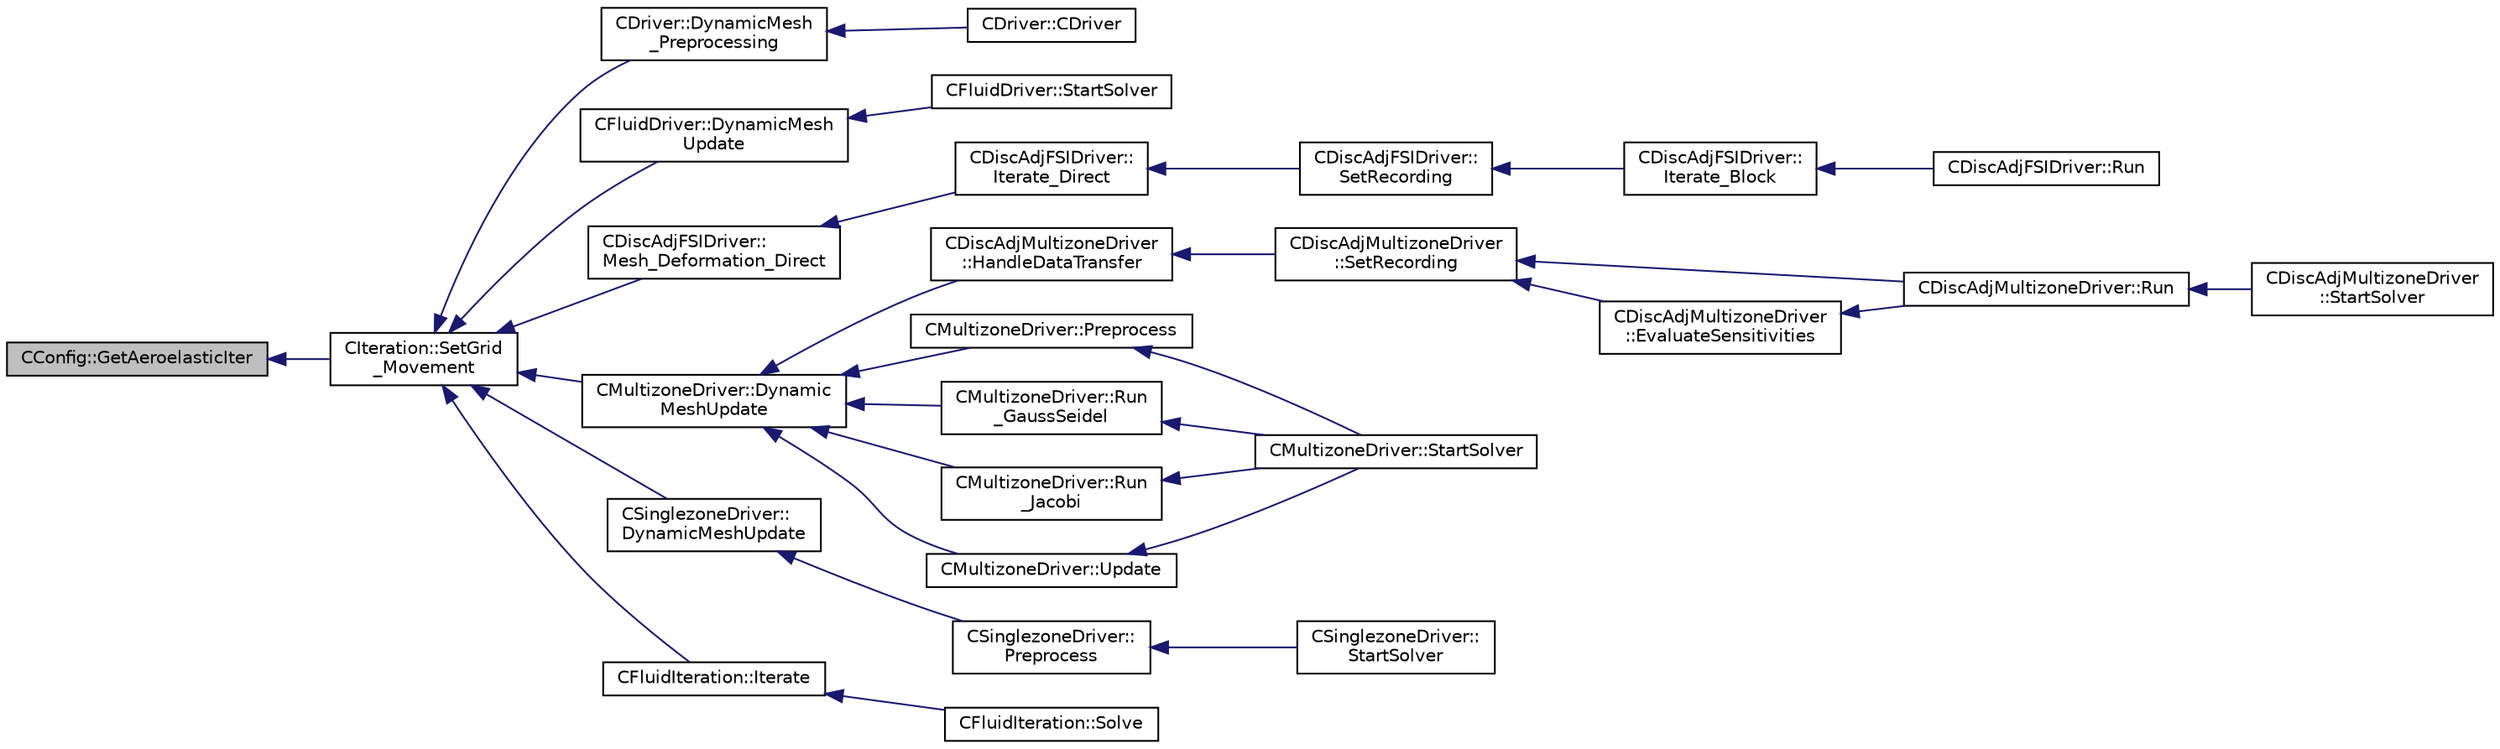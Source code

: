 digraph "CConfig::GetAeroelasticIter"
{
  edge [fontname="Helvetica",fontsize="10",labelfontname="Helvetica",labelfontsize="10"];
  node [fontname="Helvetica",fontsize="10",shape=record];
  rankdir="LR";
  Node896 [label="CConfig::GetAeroelasticIter",height=0.2,width=0.4,color="black", fillcolor="grey75", style="filled", fontcolor="black"];
  Node896 -> Node897 [dir="back",color="midnightblue",fontsize="10",style="solid",fontname="Helvetica"];
  Node897 [label="CIteration::SetGrid\l_Movement",height=0.2,width=0.4,color="black", fillcolor="white", style="filled",URL="$class_c_iteration.html#a7b36785762f6b0c214569b185b858b6c",tooltip="Updates the positions and grid velocities for dynamic meshes between physical time steps..."];
  Node897 -> Node898 [dir="back",color="midnightblue",fontsize="10",style="solid",fontname="Helvetica"];
  Node898 [label="CDriver::DynamicMesh\l_Preprocessing",height=0.2,width=0.4,color="black", fillcolor="white", style="filled",URL="$class_c_driver.html#af585d91d9c08dbddcc2b3e67dd5f5af9",tooltip="GridMovement_Preprocessing. "];
  Node898 -> Node899 [dir="back",color="midnightblue",fontsize="10",style="solid",fontname="Helvetica"];
  Node899 [label="CDriver::CDriver",height=0.2,width=0.4,color="black", fillcolor="white", style="filled",URL="$class_c_driver.html#a3fca4a013a6efa9bbb38fe78a86b5f3d",tooltip="Constructor of the class. "];
  Node897 -> Node900 [dir="back",color="midnightblue",fontsize="10",style="solid",fontname="Helvetica"];
  Node900 [label="CFluidDriver::DynamicMesh\lUpdate",height=0.2,width=0.4,color="black", fillcolor="white", style="filled",URL="$class_c_fluid_driver.html#a4eee67049f34a1875a42afa470e9f828",tooltip="Perform a dynamic mesh deformation, included grid velocity computation and the update of the multigri..."];
  Node900 -> Node901 [dir="back",color="midnightblue",fontsize="10",style="solid",fontname="Helvetica"];
  Node901 [label="CFluidDriver::StartSolver",height=0.2,width=0.4,color="black", fillcolor="white", style="filled",URL="$class_c_fluid_driver.html#a1c122d5a4b5f562f69a84aef2b8bd6d5",tooltip="Launch the computation for all zones and all physics. "];
  Node897 -> Node902 [dir="back",color="midnightblue",fontsize="10",style="solid",fontname="Helvetica"];
  Node902 [label="CDiscAdjFSIDriver::\lMesh_Deformation_Direct",height=0.2,width=0.4,color="black", fillcolor="white", style="filled",URL="$class_c_disc_adj_f_s_i_driver.html#ad683500d6b3773af342165b1b18f5c59",tooltip="Run a direct mesh deformation. "];
  Node902 -> Node903 [dir="back",color="midnightblue",fontsize="10",style="solid",fontname="Helvetica"];
  Node903 [label="CDiscAdjFSIDriver::\lIterate_Direct",height=0.2,width=0.4,color="black", fillcolor="white", style="filled",URL="$class_c_disc_adj_f_s_i_driver.html#acd9e7f14d860522e48ba2b6db34efd49",tooltip="Iterate the direct solver for recording. "];
  Node903 -> Node904 [dir="back",color="midnightblue",fontsize="10",style="solid",fontname="Helvetica"];
  Node904 [label="CDiscAdjFSIDriver::\lSetRecording",height=0.2,width=0.4,color="black", fillcolor="white", style="filled",URL="$class_c_disc_adj_f_s_i_driver.html#ab07394a77802e469a321ccd1b10cb988",tooltip="Set the recording for a Discrete Adjoint iteration for the FSI problem. "];
  Node904 -> Node905 [dir="back",color="midnightblue",fontsize="10",style="solid",fontname="Helvetica"];
  Node905 [label="CDiscAdjFSIDriver::\lIterate_Block",height=0.2,width=0.4,color="black", fillcolor="white", style="filled",URL="$class_c_disc_adj_f_s_i_driver.html#a84949f139fa795b7d34d6ff77e82eb5c",tooltip="Iterate a certain block for adjoint FSI - may be the whole set of variables or independent and subite..."];
  Node905 -> Node906 [dir="back",color="midnightblue",fontsize="10",style="solid",fontname="Helvetica"];
  Node906 [label="CDiscAdjFSIDriver::Run",height=0.2,width=0.4,color="black", fillcolor="white", style="filled",URL="$class_c_disc_adj_f_s_i_driver.html#a2e965d6e9c4dcfc296077cae225cab21",tooltip="Run a Discrete Adjoint iteration for the FSI problem. "];
  Node897 -> Node907 [dir="back",color="midnightblue",fontsize="10",style="solid",fontname="Helvetica"];
  Node907 [label="CMultizoneDriver::Dynamic\lMeshUpdate",height=0.2,width=0.4,color="black", fillcolor="white", style="filled",URL="$class_c_multizone_driver.html#ad28a95a48e9750237a5e2b1bf2c4aac9",tooltip="Perform a dynamic mesh deformation, included grid velocity computation and the update of the multigri..."];
  Node907 -> Node908 [dir="back",color="midnightblue",fontsize="10",style="solid",fontname="Helvetica"];
  Node908 [label="CDiscAdjMultizoneDriver\l::HandleDataTransfer",height=0.2,width=0.4,color="black", fillcolor="white", style="filled",URL="$class_c_disc_adj_multizone_driver.html#ab33de05a7a1f77dcf60014a4a35dd4f1",tooltip="Transfer data between zones and update grids when required. "];
  Node908 -> Node909 [dir="back",color="midnightblue",fontsize="10",style="solid",fontname="Helvetica"];
  Node909 [label="CDiscAdjMultizoneDriver\l::SetRecording",height=0.2,width=0.4,color="black", fillcolor="white", style="filled",URL="$class_c_disc_adj_multizone_driver.html#a441f8669a04147aacab7df463e1dd021",tooltip="Record one iteration of the primal problem within each zone. "];
  Node909 -> Node910 [dir="back",color="midnightblue",fontsize="10",style="solid",fontname="Helvetica"];
  Node910 [label="CDiscAdjMultizoneDriver::Run",height=0.2,width=0.4,color="black", fillcolor="white", style="filled",URL="$class_c_disc_adj_multizone_driver.html#af996aecdb6d20aa4fc81c9b67295abf5",tooltip="[Overload] Run an discrete adjoint update of all solvers within multiple zones. "];
  Node910 -> Node911 [dir="back",color="midnightblue",fontsize="10",style="solid",fontname="Helvetica"];
  Node911 [label="CDiscAdjMultizoneDriver\l::StartSolver",height=0.2,width=0.4,color="black", fillcolor="white", style="filled",URL="$class_c_disc_adj_multizone_driver.html#a75de0a1a482ceeed4301a384f1515092",tooltip="[Overload] Launch the computation for discrete adjoint multizone problems. "];
  Node909 -> Node912 [dir="back",color="midnightblue",fontsize="10",style="solid",fontname="Helvetica"];
  Node912 [label="CDiscAdjMultizoneDriver\l::EvaluateSensitivities",height=0.2,width=0.4,color="black", fillcolor="white", style="filled",URL="$class_c_disc_adj_multizone_driver.html#ac2789097629674cfb7d4de64954024df",tooltip="Evaluate sensitivites for the current adjoint solution and output files. "];
  Node912 -> Node910 [dir="back",color="midnightblue",fontsize="10",style="solid",fontname="Helvetica"];
  Node907 -> Node913 [dir="back",color="midnightblue",fontsize="10",style="solid",fontname="Helvetica"];
  Node913 [label="CMultizoneDriver::Preprocess",height=0.2,width=0.4,color="black", fillcolor="white", style="filled",URL="$class_c_multizone_driver.html#a29c97f0dff69501feb7d5f8fe2670088",tooltip="Preprocess the multizone iteration. "];
  Node913 -> Node914 [dir="back",color="midnightblue",fontsize="10",style="solid",fontname="Helvetica"];
  Node914 [label="CMultizoneDriver::StartSolver",height=0.2,width=0.4,color="black", fillcolor="white", style="filled",URL="$class_c_multizone_driver.html#a03cfc000c383ef0d86d34e1c6aef5ff3",tooltip="[Overload] Launch the computation for multizone problems. "];
  Node907 -> Node915 [dir="back",color="midnightblue",fontsize="10",style="solid",fontname="Helvetica"];
  Node915 [label="CMultizoneDriver::Run\l_GaussSeidel",height=0.2,width=0.4,color="black", fillcolor="white", style="filled",URL="$class_c_multizone_driver.html#a8036223cdbe0c0d4552f17f6bad9189b",tooltip="Run a Block Gauss-Seidel iteration in all physical zones. "];
  Node915 -> Node914 [dir="back",color="midnightblue",fontsize="10",style="solid",fontname="Helvetica"];
  Node907 -> Node916 [dir="back",color="midnightblue",fontsize="10",style="solid",fontname="Helvetica"];
  Node916 [label="CMultizoneDriver::Run\l_Jacobi",height=0.2,width=0.4,color="black", fillcolor="white", style="filled",URL="$class_c_multizone_driver.html#a1bf2824daac5a10e8fb7387676eee338",tooltip="Run a Block-Jacobi iteration in all physical zones. "];
  Node916 -> Node914 [dir="back",color="midnightblue",fontsize="10",style="solid",fontname="Helvetica"];
  Node907 -> Node917 [dir="back",color="midnightblue",fontsize="10",style="solid",fontname="Helvetica"];
  Node917 [label="CMultizoneDriver::Update",height=0.2,width=0.4,color="black", fillcolor="white", style="filled",URL="$class_c_multizone_driver.html#ac5d960382730c14b035965906cf02cb6",tooltip="Update the dual-time solution within multiple zones. "];
  Node917 -> Node914 [dir="back",color="midnightblue",fontsize="10",style="solid",fontname="Helvetica"];
  Node897 -> Node918 [dir="back",color="midnightblue",fontsize="10",style="solid",fontname="Helvetica"];
  Node918 [label="CSinglezoneDriver::\lDynamicMeshUpdate",height=0.2,width=0.4,color="black", fillcolor="white", style="filled",URL="$class_c_singlezone_driver.html#a8cf4c7786b495d459818b656a7f6a357",tooltip="Perform a dynamic mesh deformation, included grid velocity computation and the update of the multigri..."];
  Node918 -> Node919 [dir="back",color="midnightblue",fontsize="10",style="solid",fontname="Helvetica"];
  Node919 [label="CSinglezoneDriver::\lPreprocess",height=0.2,width=0.4,color="black", fillcolor="white", style="filled",URL="$class_c_singlezone_driver.html#adc6587c2d0cd656a4fbdebaf611fbbc8",tooltip="Preprocess the single-zone iteration. "];
  Node919 -> Node920 [dir="back",color="midnightblue",fontsize="10",style="solid",fontname="Helvetica"];
  Node920 [label="CSinglezoneDriver::\lStartSolver",height=0.2,width=0.4,color="black", fillcolor="white", style="filled",URL="$class_c_singlezone_driver.html#a6eb4215f7ee740a6d5edb798110ce44a",tooltip="[Overload] Launch the computation for single-zone problems. "];
  Node897 -> Node921 [dir="back",color="midnightblue",fontsize="10",style="solid",fontname="Helvetica"];
  Node921 [label="CFluidIteration::Iterate",height=0.2,width=0.4,color="black", fillcolor="white", style="filled",URL="$class_c_fluid_iteration.html#ab1379b4cba3d8c893395123fb6030986",tooltip="Perform a single iteration of the fluid system. "];
  Node921 -> Node922 [dir="back",color="midnightblue",fontsize="10",style="solid",fontname="Helvetica"];
  Node922 [label="CFluidIteration::Solve",height=0.2,width=0.4,color="black", fillcolor="white", style="filled",URL="$class_c_fluid_iteration.html#ae22cd342c9c9d2ea5ac3f5103394ff80",tooltip="Iterate the fluid system for a number of Inner_Iter iterations. "];
}
